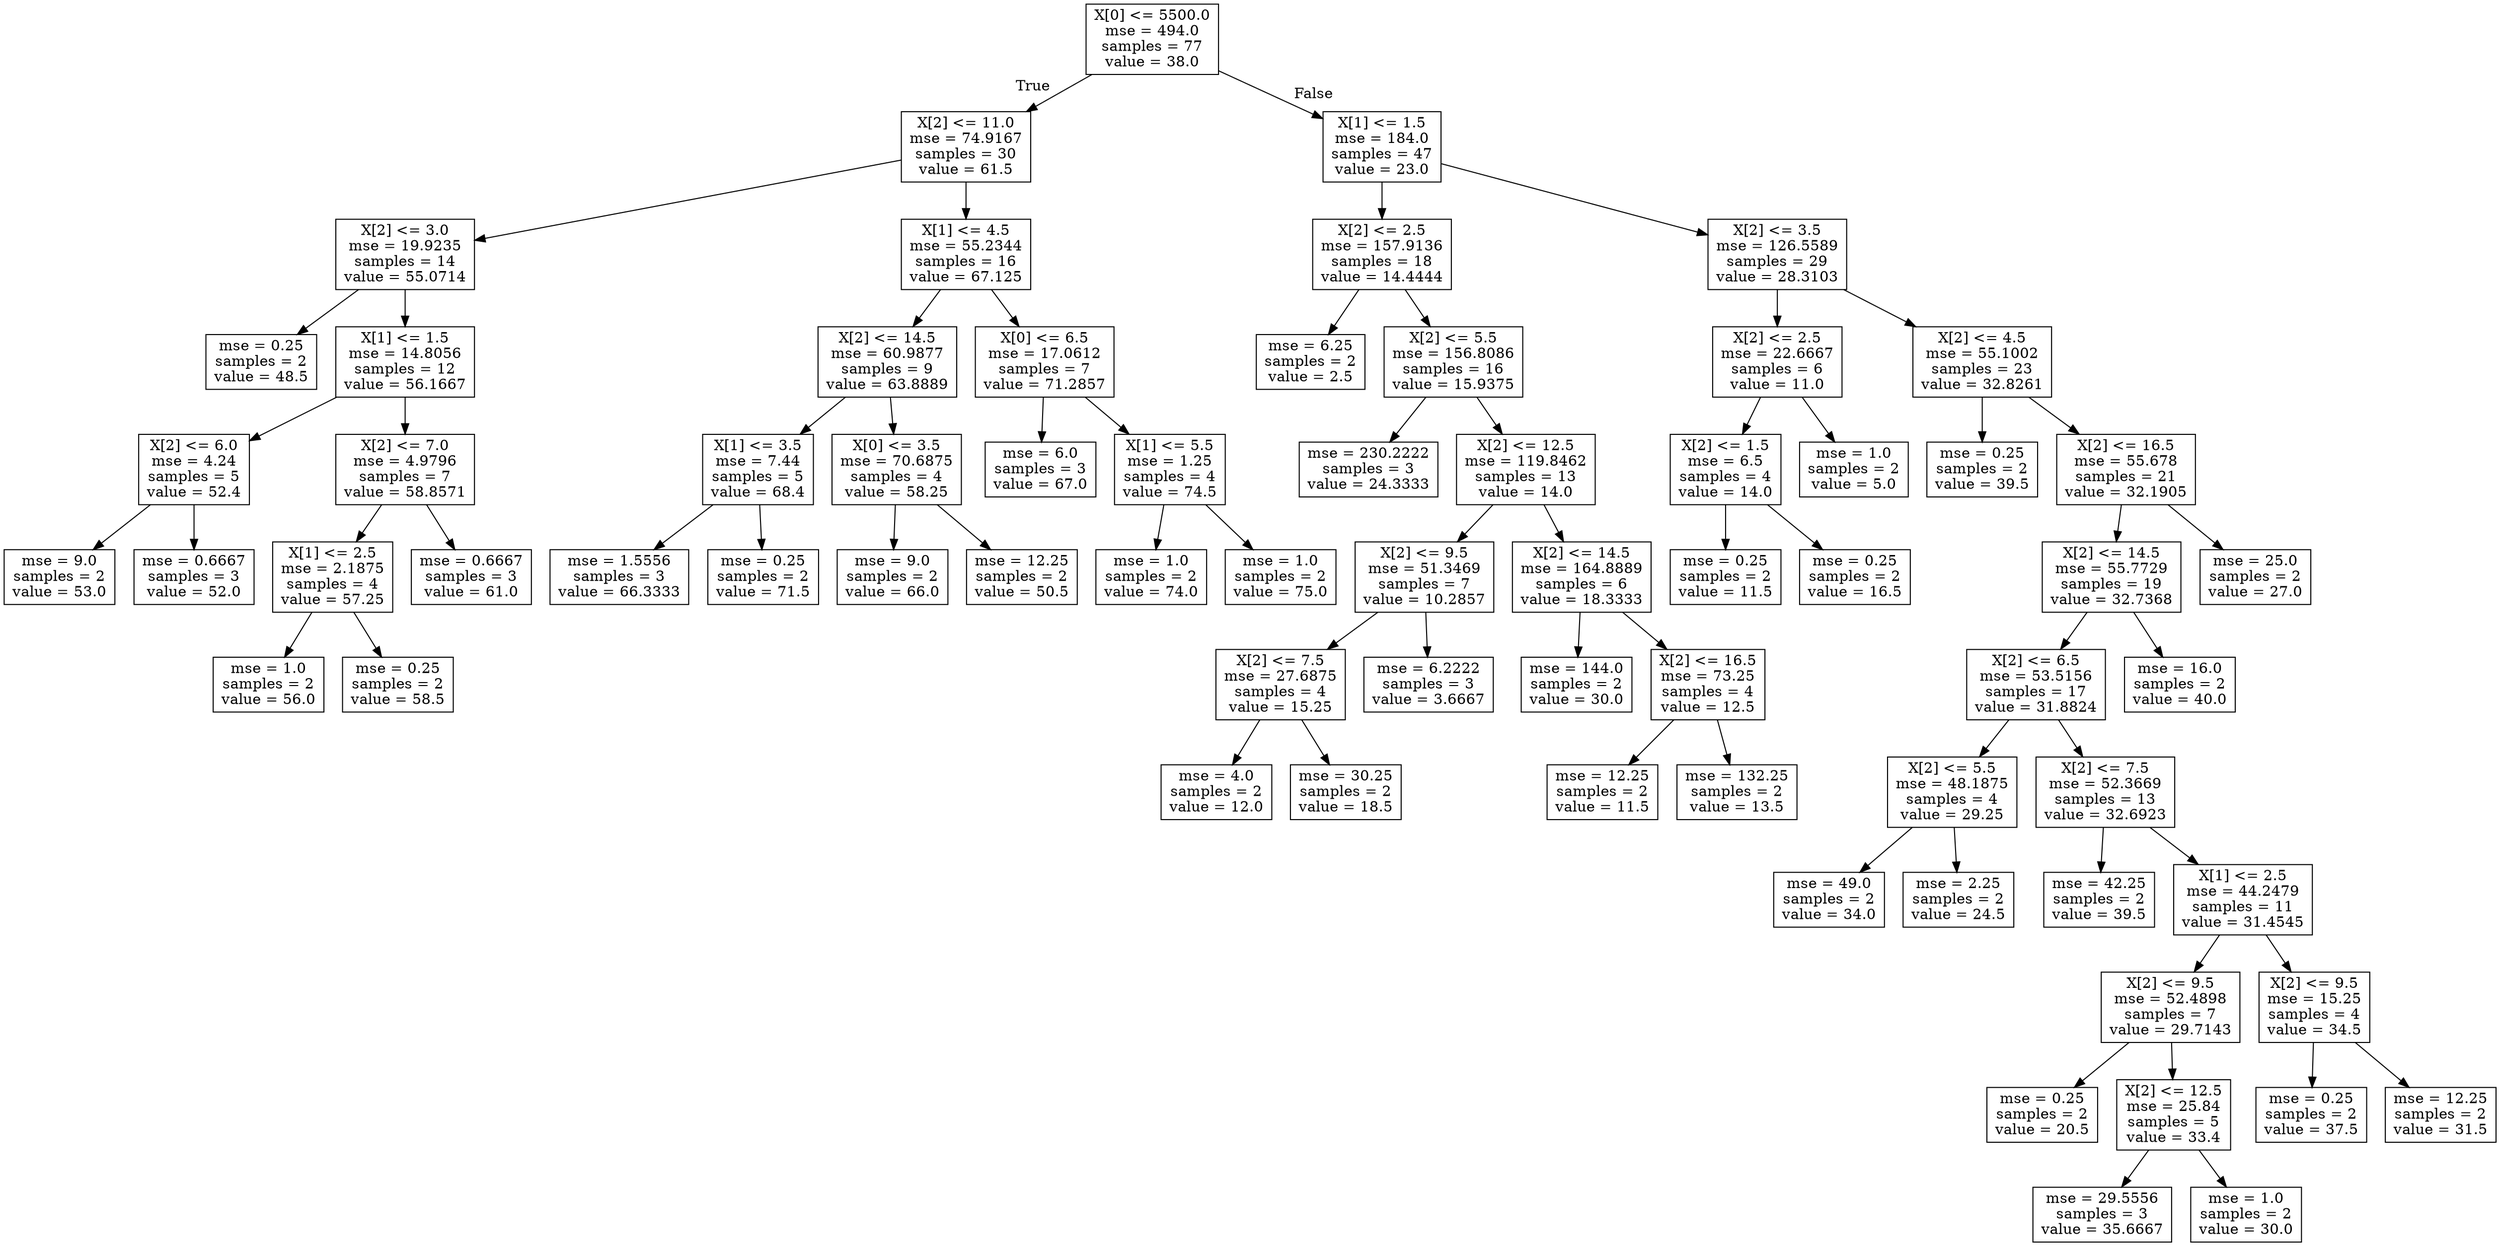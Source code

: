 digraph Tree {
node [shape=box] ;
0 [label="X[0] <= 5500.0\nmse = 494.0\nsamples = 77\nvalue = 38.0"] ;
1 [label="X[2] <= 11.0\nmse = 74.9167\nsamples = 30\nvalue = 61.5"] ;
0 -> 1 [labeldistance=2.5, labelangle=45, headlabel="True"] ;
2 [label="X[2] <= 3.0\nmse = 19.9235\nsamples = 14\nvalue = 55.0714"] ;
1 -> 2 ;
3 [label="mse = 0.25\nsamples = 2\nvalue = 48.5"] ;
2 -> 3 ;
4 [label="X[1] <= 1.5\nmse = 14.8056\nsamples = 12\nvalue = 56.1667"] ;
2 -> 4 ;
5 [label="X[2] <= 6.0\nmse = 4.24\nsamples = 5\nvalue = 52.4"] ;
4 -> 5 ;
6 [label="mse = 9.0\nsamples = 2\nvalue = 53.0"] ;
5 -> 6 ;
7 [label="mse = 0.6667\nsamples = 3\nvalue = 52.0"] ;
5 -> 7 ;
8 [label="X[2] <= 7.0\nmse = 4.9796\nsamples = 7\nvalue = 58.8571"] ;
4 -> 8 ;
9 [label="X[1] <= 2.5\nmse = 2.1875\nsamples = 4\nvalue = 57.25"] ;
8 -> 9 ;
10 [label="mse = 1.0\nsamples = 2\nvalue = 56.0"] ;
9 -> 10 ;
11 [label="mse = 0.25\nsamples = 2\nvalue = 58.5"] ;
9 -> 11 ;
12 [label="mse = 0.6667\nsamples = 3\nvalue = 61.0"] ;
8 -> 12 ;
13 [label="X[1] <= 4.5\nmse = 55.2344\nsamples = 16\nvalue = 67.125"] ;
1 -> 13 ;
14 [label="X[2] <= 14.5\nmse = 60.9877\nsamples = 9\nvalue = 63.8889"] ;
13 -> 14 ;
15 [label="X[1] <= 3.5\nmse = 7.44\nsamples = 5\nvalue = 68.4"] ;
14 -> 15 ;
16 [label="mse = 1.5556\nsamples = 3\nvalue = 66.3333"] ;
15 -> 16 ;
17 [label="mse = 0.25\nsamples = 2\nvalue = 71.5"] ;
15 -> 17 ;
18 [label="X[0] <= 3.5\nmse = 70.6875\nsamples = 4\nvalue = 58.25"] ;
14 -> 18 ;
19 [label="mse = 9.0\nsamples = 2\nvalue = 66.0"] ;
18 -> 19 ;
20 [label="mse = 12.25\nsamples = 2\nvalue = 50.5"] ;
18 -> 20 ;
21 [label="X[0] <= 6.5\nmse = 17.0612\nsamples = 7\nvalue = 71.2857"] ;
13 -> 21 ;
22 [label="mse = 6.0\nsamples = 3\nvalue = 67.0"] ;
21 -> 22 ;
23 [label="X[1] <= 5.5\nmse = 1.25\nsamples = 4\nvalue = 74.5"] ;
21 -> 23 ;
24 [label="mse = 1.0\nsamples = 2\nvalue = 74.0"] ;
23 -> 24 ;
25 [label="mse = 1.0\nsamples = 2\nvalue = 75.0"] ;
23 -> 25 ;
26 [label="X[1] <= 1.5\nmse = 184.0\nsamples = 47\nvalue = 23.0"] ;
0 -> 26 [labeldistance=2.5, labelangle=-45, headlabel="False"] ;
27 [label="X[2] <= 2.5\nmse = 157.9136\nsamples = 18\nvalue = 14.4444"] ;
26 -> 27 ;
28 [label="mse = 6.25\nsamples = 2\nvalue = 2.5"] ;
27 -> 28 ;
29 [label="X[2] <= 5.5\nmse = 156.8086\nsamples = 16\nvalue = 15.9375"] ;
27 -> 29 ;
30 [label="mse = 230.2222\nsamples = 3\nvalue = 24.3333"] ;
29 -> 30 ;
31 [label="X[2] <= 12.5\nmse = 119.8462\nsamples = 13\nvalue = 14.0"] ;
29 -> 31 ;
32 [label="X[2] <= 9.5\nmse = 51.3469\nsamples = 7\nvalue = 10.2857"] ;
31 -> 32 ;
33 [label="X[2] <= 7.5\nmse = 27.6875\nsamples = 4\nvalue = 15.25"] ;
32 -> 33 ;
34 [label="mse = 4.0\nsamples = 2\nvalue = 12.0"] ;
33 -> 34 ;
35 [label="mse = 30.25\nsamples = 2\nvalue = 18.5"] ;
33 -> 35 ;
36 [label="mse = 6.2222\nsamples = 3\nvalue = 3.6667"] ;
32 -> 36 ;
37 [label="X[2] <= 14.5\nmse = 164.8889\nsamples = 6\nvalue = 18.3333"] ;
31 -> 37 ;
38 [label="mse = 144.0\nsamples = 2\nvalue = 30.0"] ;
37 -> 38 ;
39 [label="X[2] <= 16.5\nmse = 73.25\nsamples = 4\nvalue = 12.5"] ;
37 -> 39 ;
40 [label="mse = 12.25\nsamples = 2\nvalue = 11.5"] ;
39 -> 40 ;
41 [label="mse = 132.25\nsamples = 2\nvalue = 13.5"] ;
39 -> 41 ;
42 [label="X[2] <= 3.5\nmse = 126.5589\nsamples = 29\nvalue = 28.3103"] ;
26 -> 42 ;
43 [label="X[2] <= 2.5\nmse = 22.6667\nsamples = 6\nvalue = 11.0"] ;
42 -> 43 ;
44 [label="X[2] <= 1.5\nmse = 6.5\nsamples = 4\nvalue = 14.0"] ;
43 -> 44 ;
45 [label="mse = 0.25\nsamples = 2\nvalue = 11.5"] ;
44 -> 45 ;
46 [label="mse = 0.25\nsamples = 2\nvalue = 16.5"] ;
44 -> 46 ;
47 [label="mse = 1.0\nsamples = 2\nvalue = 5.0"] ;
43 -> 47 ;
48 [label="X[2] <= 4.5\nmse = 55.1002\nsamples = 23\nvalue = 32.8261"] ;
42 -> 48 ;
49 [label="mse = 0.25\nsamples = 2\nvalue = 39.5"] ;
48 -> 49 ;
50 [label="X[2] <= 16.5\nmse = 55.678\nsamples = 21\nvalue = 32.1905"] ;
48 -> 50 ;
51 [label="X[2] <= 14.5\nmse = 55.7729\nsamples = 19\nvalue = 32.7368"] ;
50 -> 51 ;
52 [label="X[2] <= 6.5\nmse = 53.5156\nsamples = 17\nvalue = 31.8824"] ;
51 -> 52 ;
53 [label="X[2] <= 5.5\nmse = 48.1875\nsamples = 4\nvalue = 29.25"] ;
52 -> 53 ;
54 [label="mse = 49.0\nsamples = 2\nvalue = 34.0"] ;
53 -> 54 ;
55 [label="mse = 2.25\nsamples = 2\nvalue = 24.5"] ;
53 -> 55 ;
56 [label="X[2] <= 7.5\nmse = 52.3669\nsamples = 13\nvalue = 32.6923"] ;
52 -> 56 ;
57 [label="mse = 42.25\nsamples = 2\nvalue = 39.5"] ;
56 -> 57 ;
58 [label="X[1] <= 2.5\nmse = 44.2479\nsamples = 11\nvalue = 31.4545"] ;
56 -> 58 ;
59 [label="X[2] <= 9.5\nmse = 52.4898\nsamples = 7\nvalue = 29.7143"] ;
58 -> 59 ;
60 [label="mse = 0.25\nsamples = 2\nvalue = 20.5"] ;
59 -> 60 ;
61 [label="X[2] <= 12.5\nmse = 25.84\nsamples = 5\nvalue = 33.4"] ;
59 -> 61 ;
62 [label="mse = 29.5556\nsamples = 3\nvalue = 35.6667"] ;
61 -> 62 ;
63 [label="mse = 1.0\nsamples = 2\nvalue = 30.0"] ;
61 -> 63 ;
64 [label="X[2] <= 9.5\nmse = 15.25\nsamples = 4\nvalue = 34.5"] ;
58 -> 64 ;
65 [label="mse = 0.25\nsamples = 2\nvalue = 37.5"] ;
64 -> 65 ;
66 [label="mse = 12.25\nsamples = 2\nvalue = 31.5"] ;
64 -> 66 ;
67 [label="mse = 16.0\nsamples = 2\nvalue = 40.0"] ;
51 -> 67 ;
68 [label="mse = 25.0\nsamples = 2\nvalue = 27.0"] ;
50 -> 68 ;
}